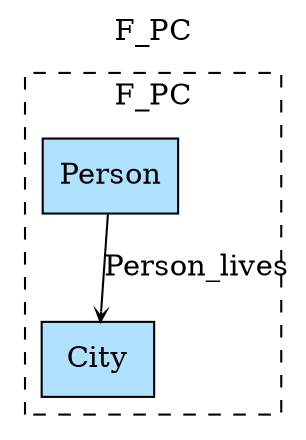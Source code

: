 digraph {graph[label=F_PC,labelloc=tl,labelfontsize=12];
subgraph cluster_F_PC{style=dashed;label=F_PC;
"Person"[shape=record,fillcolor=lightskyblue1,style = filled,label="Person"];
"City"[shape=record,fillcolor=lightskyblue1,style = filled,label="City"];

"Person"->"City"[label="Person_lives",arrowhead=vee,headlabel="",arrowsize=.5];

}
}